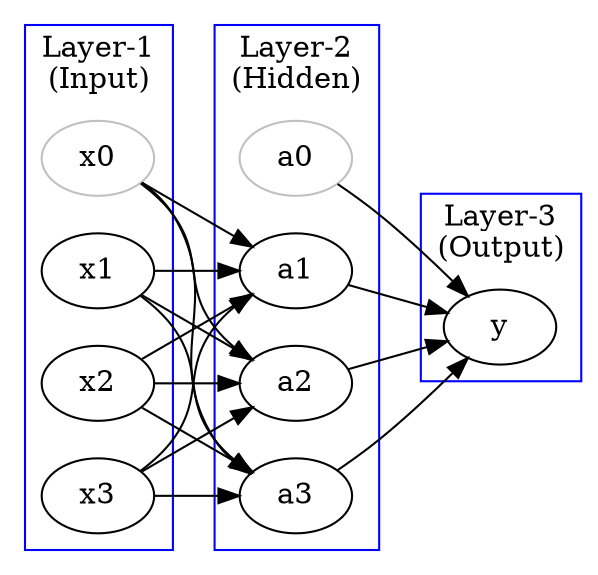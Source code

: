 digraph G{
	rankdir=LR;
	subgraph cluster_0{
		rankdir=TB;
		x0[color=gray;];x1;x2;x3;
		label="Layer-1\n(Input)";
		color=blue;
	}
	subgraph cluster_1{
		rankdir=TB;
		a0[color=gray;];a1;a2;a3;
		label="Layer-2\n(Hidden)";
		color=blue;
	}
	subgraph cluster_2{
		rankdir=TB;
		hx[label="y"];
		label="Layer-3\n(Output)";
		color=blue;
	}
	{x0;x1;x2;x3}->{a3;a1;a2;}
	{a0;a1;a2;a3}->hx;
}
